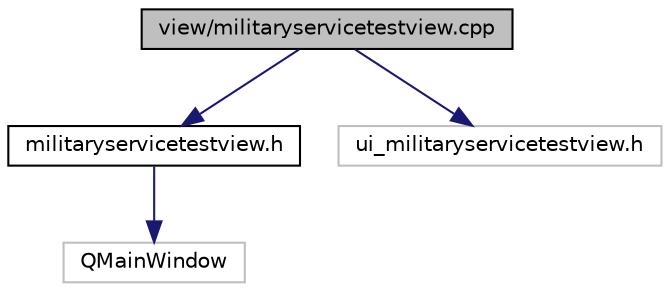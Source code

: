 digraph "view/militaryservicetestview.cpp"
{
  edge [fontname="Helvetica",fontsize="10",labelfontname="Helvetica",labelfontsize="10"];
  node [fontname="Helvetica",fontsize="10",shape=record];
  Node1 [label="view/militaryservicetestview.cpp",height=0.2,width=0.4,color="black", fillcolor="grey75", style="filled" fontcolor="black"];
  Node1 -> Node2 [color="midnightblue",fontsize="10",style="solid"];
  Node2 [label="militaryservicetestview.h",height=0.2,width=0.4,color="black", fillcolor="white", style="filled",URL="$militaryservicetestview_8h.html"];
  Node2 -> Node3 [color="midnightblue",fontsize="10",style="solid"];
  Node3 [label="QMainWindow",height=0.2,width=0.4,color="grey75", fillcolor="white", style="filled"];
  Node1 -> Node4 [color="midnightblue",fontsize="10",style="solid"];
  Node4 [label="ui_militaryservicetestview.h",height=0.2,width=0.4,color="grey75", fillcolor="white", style="filled"];
}
